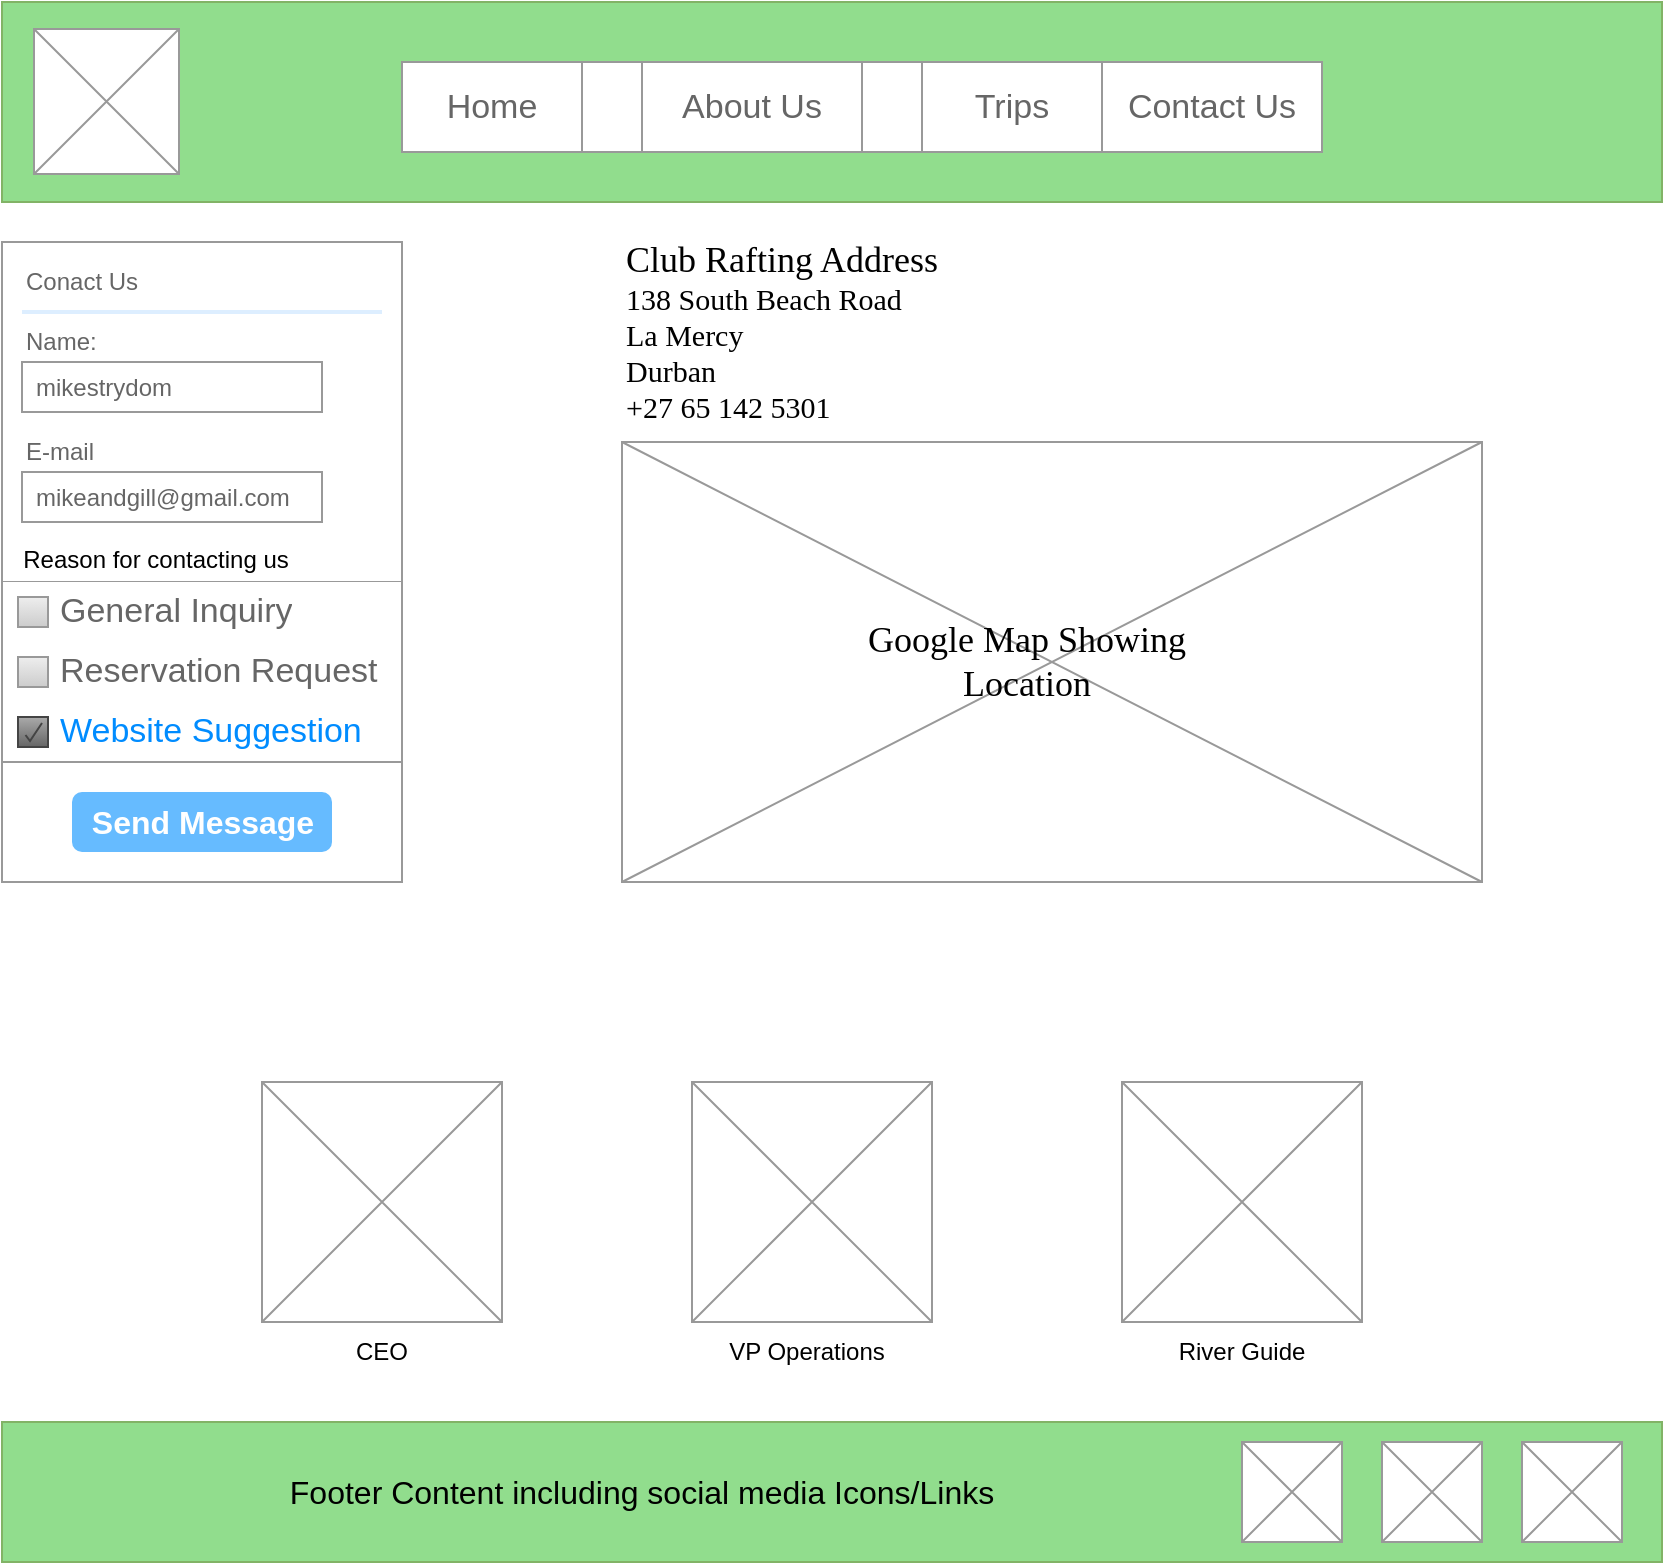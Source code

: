 <mxfile version="24.8.0" pages="2">
  <diagram id="XkNLRLM48PrKir2mhC3h" name="Contact Us">
    <mxGraphModel dx="1434" dy="784" grid="1" gridSize="10" guides="1" tooltips="1" connect="1" arrows="1" fold="1" page="1" pageScale="1" pageWidth="850" pageHeight="1100" math="0" shadow="0">
      <root>
        <mxCell id="0" />
        <mxCell id="1" parent="0" />
        <mxCell id="8GSgDtoo-Hn0maugU2ej-2" value="" style="rounded=0;whiteSpace=wrap;html=1;fillColor=#91dd8d;strokeColor=#82b366;" vertex="1" parent="1">
          <mxGeometry x="10" y="10" width="830" height="100" as="geometry" />
        </mxCell>
        <mxCell id="8GSgDtoo-Hn0maugU2ej-3" value="" style="verticalLabelPosition=bottom;shadow=0;dashed=0;align=center;html=1;verticalAlign=top;strokeWidth=1;shape=mxgraph.mockup.graphics.simpleIcon;strokeColor=#999999;" vertex="1" parent="1">
          <mxGeometry x="26" y="23.5" width="72.5" height="72.5" as="geometry" />
        </mxCell>
        <mxCell id="8GSgDtoo-Hn0maugU2ej-13" value="" style="swimlane;shape=mxgraph.bootstrap.anchor;strokeColor=#999999;fillColor=#ffffff;fontColor=#666666;childLayout=stackLayout;horizontal=0;startSize=0;horizontalStack=1;resizeParent=1;resizeParentMax=0;resizeLast=0;collapsible=0;marginBottom=0;whiteSpace=wrap;html=1;" vertex="1" parent="1">
          <mxGeometry x="210" y="40" width="460" height="45" as="geometry" />
        </mxCell>
        <mxCell id="8GSgDtoo-Hn0maugU2ej-14" value="Home" style="text;strokeColor=inherit;align=center;verticalAlign=middle;spacingLeft=10;spacingRight=10;overflow=hidden;points=[[0,0.5],[1,0.5]];portConstraint=eastwest;rotatable=0;whiteSpace=wrap;html=1;fillColor=inherit;fontColor=inherit;fontSize=17;" vertex="1" parent="8GSgDtoo-Hn0maugU2ej-13">
          <mxGeometry width="90" height="45" as="geometry" />
        </mxCell>
        <mxCell id="8GSgDtoo-Hn0maugU2ej-15" value="" style="text;strokeColor=inherit;align=center;verticalAlign=middle;spacingLeft=10;spacingRight=10;overflow=hidden;points=[[0,0.5],[1,0.5]];portConstraint=eastwest;rotatable=0;whiteSpace=wrap;html=1;fillColor=inherit;fontColor=inherit;fontSize=17;" vertex="1" parent="8GSgDtoo-Hn0maugU2ej-13">
          <mxGeometry x="90" width="30" height="45" as="geometry" />
        </mxCell>
        <mxCell id="8GSgDtoo-Hn0maugU2ej-16" value="About Us" style="text;strokeColor=inherit;align=center;verticalAlign=middle;spacingLeft=10;spacingRight=10;overflow=hidden;points=[[0,0.5],[1,0.5]];portConstraint=eastwest;rotatable=0;whiteSpace=wrap;html=1;fillColor=inherit;fontColor=inherit;fontSize=17;" vertex="1" parent="8GSgDtoo-Hn0maugU2ej-13">
          <mxGeometry x="120" width="110" height="45" as="geometry" />
        </mxCell>
        <mxCell id="8GSgDtoo-Hn0maugU2ej-17" value="" style="text;strokeColor=inherit;align=center;verticalAlign=middle;spacingLeft=10;spacingRight=10;overflow=hidden;points=[[0,0.5],[1,0.5]];portConstraint=eastwest;rotatable=0;whiteSpace=wrap;html=1;fillColor=inherit;fontColor=inherit;fontSize=17;" vertex="1" parent="8GSgDtoo-Hn0maugU2ej-13">
          <mxGeometry x="230" width="30" height="45" as="geometry" />
        </mxCell>
        <mxCell id="8GSgDtoo-Hn0maugU2ej-18" value="Trips" style="text;strokeColor=inherit;align=center;verticalAlign=middle;spacingLeft=10;spacingRight=10;overflow=hidden;points=[[0,0.5],[1,0.5]];portConstraint=eastwest;rotatable=0;whiteSpace=wrap;html=1;fillColor=inherit;fontColor=inherit;fontSize=17;" vertex="1" parent="8GSgDtoo-Hn0maugU2ej-13">
          <mxGeometry x="260" width="90" height="45" as="geometry" />
        </mxCell>
        <mxCell id="8GSgDtoo-Hn0maugU2ej-19" value="Contact Us" style="text;strokeColor=inherit;align=center;verticalAlign=middle;spacingLeft=10;spacingRight=10;overflow=hidden;points=[[0,0.5],[1,0.5]];portConstraint=eastwest;rotatable=0;whiteSpace=wrap;html=1;fillColor=inherit;fontColor=inherit;fontSize=17;" vertex="1" parent="8GSgDtoo-Hn0maugU2ej-13">
          <mxGeometry x="350" width="110" height="45" as="geometry" />
        </mxCell>
        <mxCell id="8GSgDtoo-Hn0maugU2ej-20" value="" style="rounded=0;whiteSpace=wrap;html=1;fillColor=#91dd8d;strokeColor=#82b366;" vertex="1" parent="1">
          <mxGeometry x="10" y="720" width="830" height="70" as="geometry" />
        </mxCell>
        <mxCell id="8GSgDtoo-Hn0maugU2ej-21" value="" style="verticalLabelPosition=bottom;shadow=0;dashed=0;align=center;html=1;verticalAlign=top;strokeWidth=1;shape=mxgraph.mockup.graphics.simpleIcon;strokeColor=#999999;" vertex="1" parent="1">
          <mxGeometry x="630" y="730" width="50" height="50" as="geometry" />
        </mxCell>
        <mxCell id="8GSgDtoo-Hn0maugU2ej-23" value="" style="verticalLabelPosition=bottom;shadow=0;dashed=0;align=center;html=1;verticalAlign=top;strokeWidth=1;shape=mxgraph.mockup.graphics.simpleIcon;strokeColor=#999999;" vertex="1" parent="1">
          <mxGeometry x="770" y="730" width="50" height="50" as="geometry" />
        </mxCell>
        <mxCell id="8GSgDtoo-Hn0maugU2ej-24" value="Footer Content including social media Icons/Links" style="text;html=1;align=center;verticalAlign=middle;whiteSpace=wrap;rounded=0;fontColor=#000000;fontStyle=0;fontSize=16;" vertex="1" parent="1">
          <mxGeometry x="98.5" y="740" width="461.5" height="30" as="geometry" />
        </mxCell>
        <mxCell id="8GSgDtoo-Hn0maugU2ej-25" value="" style="strokeWidth=1;shadow=0;dashed=0;align=center;html=1;shape=mxgraph.mockup.forms.rrect;rSize=0;strokeColor=#999999;fillColor=#ffffff;" vertex="1" parent="1">
          <mxGeometry x="10" y="130" width="200" height="320" as="geometry" />
        </mxCell>
        <mxCell id="8GSgDtoo-Hn0maugU2ej-26" value="Conact Us" style="strokeWidth=1;shadow=0;dashed=0;align=center;html=1;shape=mxgraph.mockup.forms.anchor;fontSize=12;fontColor=#666666;align=left;resizeWidth=1;spacingLeft=0;" vertex="1" parent="8GSgDtoo-Hn0maugU2ej-25">
          <mxGeometry width="100" height="20" relative="1" as="geometry">
            <mxPoint x="10" y="10" as="offset" />
          </mxGeometry>
        </mxCell>
        <mxCell id="8GSgDtoo-Hn0maugU2ej-27" value="" style="shape=line;strokeColor=#ddeeff;strokeWidth=2;html=1;resizeWidth=1;" vertex="1" parent="8GSgDtoo-Hn0maugU2ej-25">
          <mxGeometry width="180" height="10" relative="1" as="geometry">
            <mxPoint x="10" y="30" as="offset" />
          </mxGeometry>
        </mxCell>
        <mxCell id="8GSgDtoo-Hn0maugU2ej-28" value="Name:" style="strokeWidth=1;shadow=0;dashed=0;align=center;html=1;shape=mxgraph.mockup.forms.anchor;fontSize=12;fontColor=#666666;align=left;resizeWidth=1;spacingLeft=0;" vertex="1" parent="8GSgDtoo-Hn0maugU2ej-25">
          <mxGeometry width="100" height="20" relative="1" as="geometry">
            <mxPoint x="10" y="40" as="offset" />
          </mxGeometry>
        </mxCell>
        <mxCell id="8GSgDtoo-Hn0maugU2ej-29" value="mikestrydom" style="strokeWidth=1;shadow=0;dashed=0;align=center;html=1;shape=mxgraph.mockup.forms.rrect;rSize=0;strokeColor=#999999;fontColor=#666666;align=left;spacingLeft=5;resizeWidth=1;" vertex="1" parent="8GSgDtoo-Hn0maugU2ej-25">
          <mxGeometry width="150" height="25" relative="1" as="geometry">
            <mxPoint x="10" y="60" as="offset" />
          </mxGeometry>
        </mxCell>
        <mxCell id="8GSgDtoo-Hn0maugU2ej-30" value="E-mail" style="strokeWidth=1;shadow=0;dashed=0;align=center;html=1;shape=mxgraph.mockup.forms.anchor;fontSize=12;fontColor=#666666;align=left;resizeWidth=1;spacingLeft=0;" vertex="1" parent="8GSgDtoo-Hn0maugU2ej-25">
          <mxGeometry width="100" height="20" relative="1" as="geometry">
            <mxPoint x="10" y="95" as="offset" />
          </mxGeometry>
        </mxCell>
        <mxCell id="8GSgDtoo-Hn0maugU2ej-31" value="mikeandgill@gmail.com" style="strokeWidth=1;shadow=0;dashed=0;align=center;html=1;shape=mxgraph.mockup.forms.rrect;rSize=0;strokeColor=#999999;fontColor=#666666;align=left;spacingLeft=5;resizeWidth=1;" vertex="1" parent="8GSgDtoo-Hn0maugU2ej-25">
          <mxGeometry width="150" height="25" relative="1" as="geometry">
            <mxPoint x="10" y="115" as="offset" />
          </mxGeometry>
        </mxCell>
        <mxCell id="8GSgDtoo-Hn0maugU2ej-36" value="Send Message" style="strokeWidth=1;shadow=0;dashed=0;align=center;html=1;shape=mxgraph.mockup.forms.rrect;rSize=5;strokeColor=none;fontColor=#ffffff;fillColor=#66bbff;fontSize=16;fontStyle=1;" vertex="1" parent="8GSgDtoo-Hn0maugU2ej-25">
          <mxGeometry y="1" width="130" height="30" relative="1" as="geometry">
            <mxPoint x="35" y="-45" as="offset" />
          </mxGeometry>
        </mxCell>
        <mxCell id="8GSgDtoo-Hn0maugU2ej-37" value="Reason for contacting us" style="text;html=1;align=center;verticalAlign=middle;whiteSpace=wrap;rounded=0;" vertex="1" parent="8GSgDtoo-Hn0maugU2ej-25">
          <mxGeometry x="7" y="142.533" width="140" height="32" as="geometry" />
        </mxCell>
        <mxCell id="8GSgDtoo-Hn0maugU2ej-38" value="" style="swimlane;strokeColor=#999999;swimlaneFillColor=#FFFFFF;fillColor=#ffffff;fontColor=#666666;fontStyle=0;childLayout=stackLayout;horizontal=1;startSize=0;horizontalStack=0;resizeParent=1;resizeParentMax=0;resizeLast=0;collapsible=0;marginBottom=0;whiteSpace=wrap;html=1;" vertex="1" parent="1">
          <mxGeometry x="10" y="300" width="200" height="90" as="geometry" />
        </mxCell>
        <mxCell id="8GSgDtoo-Hn0maugU2ej-39" value="General Inquiry" style="text;strokeColor=none;align=left;verticalAlign=middle;spacingLeft=27;spacingRight=10;overflow=hidden;points=[[0,0.5],[1,0.5]];portConstraint=eastwest;rotatable=0;whiteSpace=wrap;html=1;fillColor=none;fontColor=inherit;fontSize=17;" vertex="1" parent="8GSgDtoo-Hn0maugU2ej-38">
          <mxGeometry width="200" height="30" as="geometry" />
        </mxCell>
        <mxCell id="8GSgDtoo-Hn0maugU2ej-40" value="" style="resizable=0;fillColor=#EEEEEE;strokeColor=#999999;gradientColor=#cccccc;html=1;" vertex="1" parent="8GSgDtoo-Hn0maugU2ej-39">
          <mxGeometry y="0.5" width="15" height="15" relative="1" as="geometry">
            <mxPoint x="8" y="-7.5" as="offset" />
          </mxGeometry>
        </mxCell>
        <mxCell id="8GSgDtoo-Hn0maugU2ej-41" value="Reservation Request" style="text;strokeColor=none;align=left;verticalAlign=middle;spacingLeft=27;spacingRight=10;overflow=hidden;points=[[0,0.5],[1,0.5]];portConstraint=eastwest;rotatable=0;whiteSpace=wrap;html=1;rSize=5;fillColor=none;fontColor=inherit;fontSize=17;" vertex="1" parent="8GSgDtoo-Hn0maugU2ej-38">
          <mxGeometry y="30" width="200" height="30" as="geometry" />
        </mxCell>
        <mxCell id="8GSgDtoo-Hn0maugU2ej-42" value="" style="resizable=0;fillColor=#EEEEEE;strokeColor=#999999;gradientColor=#cccccc;html=1;" vertex="1" parent="8GSgDtoo-Hn0maugU2ej-41">
          <mxGeometry y="0.5" width="15" height="15" relative="1" as="geometry">
            <mxPoint x="8" y="-7.5" as="offset" />
          </mxGeometry>
        </mxCell>
        <mxCell id="8GSgDtoo-Hn0maugU2ej-43" value="Website Suggestion" style="text;strokeColor=none;align=left;verticalAlign=middle;spacingLeft=27;spacingRight=10;overflow=hidden;points=[[0,0.5],[1,0.5]];portConstraint=eastwest;rotatable=0;whiteSpace=wrap;html=1;rSize=5;fillColor=none;fontColor=#008CFF;fontSize=17;" vertex="1" parent="8GSgDtoo-Hn0maugU2ej-38">
          <mxGeometry y="60" width="200" height="30" as="geometry" />
        </mxCell>
        <mxCell id="8GSgDtoo-Hn0maugU2ej-44" value="" style="shape=mxgraph.mockup.forms.checkbox;resizable=0;fillColor=#AAAAAA;gradientColor=#666666;strokeColor=#444444;html=1;" vertex="1" parent="8GSgDtoo-Hn0maugU2ej-43">
          <mxGeometry y="0.5" width="15" height="15" relative="1" as="geometry">
            <mxPoint x="8" y="-7.5" as="offset" />
          </mxGeometry>
        </mxCell>
        <mxCell id="8GSgDtoo-Hn0maugU2ej-47" value="&lt;font face=&quot;Verdana&quot; style=&quot;font-size: 18px;&quot;&gt;Club Rafting Address&lt;/font&gt;&lt;div style=&quot;font-size: 15px;&quot;&gt;&lt;font style=&quot;font-size: 15px;&quot; face=&quot;Comic Sans MS&quot;&gt;138 South Beach Road&lt;/font&gt;&lt;/div&gt;&lt;div style=&quot;font-size: 15px;&quot;&gt;&lt;font style=&quot;font-size: 15px;&quot; face=&quot;Comic Sans MS&quot;&gt;La Mercy&lt;/font&gt;&lt;/div&gt;&lt;div style=&quot;font-size: 15px;&quot;&gt;&lt;font style=&quot;font-size: 15px;&quot; face=&quot;Comic Sans MS&quot;&gt;Durban&lt;/font&gt;&lt;/div&gt;&lt;div style=&quot;font-size: 15px;&quot;&gt;&lt;font style=&quot;font-size: 15px;&quot; face=&quot;Comic Sans MS&quot;&gt;+27 65 142 5301&lt;/font&gt;&lt;/div&gt;" style="text;html=1;align=left;verticalAlign=middle;whiteSpace=wrap;rounded=0;" vertex="1" parent="1">
          <mxGeometry x="320" y="160" width="195" height="30" as="geometry" />
        </mxCell>
        <mxCell id="8GSgDtoo-Hn0maugU2ej-50" value="" style="group" vertex="1" connectable="0" parent="1">
          <mxGeometry x="320" y="230" width="430" height="220" as="geometry" />
        </mxCell>
        <mxCell id="8GSgDtoo-Hn0maugU2ej-48" value="" style="verticalLabelPosition=bottom;shadow=0;dashed=0;align=center;html=1;verticalAlign=top;strokeWidth=1;shape=mxgraph.mockup.graphics.simpleIcon;strokeColor=#999999;" vertex="1" parent="8GSgDtoo-Hn0maugU2ej-50">
          <mxGeometry width="430" height="220" as="geometry" />
        </mxCell>
        <mxCell id="8GSgDtoo-Hn0maugU2ej-49" value="&lt;font face=&quot;Comic Sans MS&quot;&gt;&lt;span style=&quot;font-size: 18px;&quot;&gt;Google Map Showing Location&lt;/span&gt;&lt;/font&gt;" style="text;html=1;align=center;verticalAlign=middle;whiteSpace=wrap;rounded=0;" vertex="1" parent="8GSgDtoo-Hn0maugU2ej-50">
          <mxGeometry x="105" y="91.667" width="195" height="36.667" as="geometry" />
        </mxCell>
        <mxCell id="8GSgDtoo-Hn0maugU2ej-51" value="" style="verticalLabelPosition=bottom;shadow=0;dashed=0;align=center;html=1;verticalAlign=top;strokeWidth=1;shape=mxgraph.mockup.graphics.simpleIcon;strokeColor=#999999;flipV=1;" vertex="1" parent="1">
          <mxGeometry x="140" y="550" width="120" height="120" as="geometry" />
        </mxCell>
        <mxCell id="8GSgDtoo-Hn0maugU2ej-52" value="" style="verticalLabelPosition=bottom;shadow=0;dashed=0;align=center;html=1;verticalAlign=top;strokeWidth=1;shape=mxgraph.mockup.graphics.simpleIcon;strokeColor=#999999;flipV=1;" vertex="1" parent="1">
          <mxGeometry x="355" y="550" width="120" height="120" as="geometry" />
        </mxCell>
        <mxCell id="8GSgDtoo-Hn0maugU2ej-53" value="" style="verticalLabelPosition=bottom;shadow=0;dashed=0;align=center;html=1;verticalAlign=top;strokeWidth=1;shape=mxgraph.mockup.graphics.simpleIcon;strokeColor=#999999;flipV=1;" vertex="1" parent="1">
          <mxGeometry x="570" y="550" width="120" height="120" as="geometry" />
        </mxCell>
        <mxCell id="8GSgDtoo-Hn0maugU2ej-54" value="CEO" style="text;html=1;align=center;verticalAlign=middle;whiteSpace=wrap;rounded=0;" vertex="1" parent="1">
          <mxGeometry x="140" y="670" width="120" height="30" as="geometry" />
        </mxCell>
        <mxCell id="8GSgDtoo-Hn0maugU2ej-55" value="VP Operations" style="text;html=1;align=center;verticalAlign=middle;whiteSpace=wrap;rounded=0;" vertex="1" parent="1">
          <mxGeometry x="355" y="670" width="115" height="30" as="geometry" />
        </mxCell>
        <mxCell id="8GSgDtoo-Hn0maugU2ej-56" value="River Guide" style="text;html=1;align=center;verticalAlign=middle;whiteSpace=wrap;rounded=0;" vertex="1" parent="1">
          <mxGeometry x="570" y="670" width="120" height="30" as="geometry" />
        </mxCell>
        <mxCell id="8GSgDtoo-Hn0maugU2ej-57" value="" style="verticalLabelPosition=bottom;shadow=0;dashed=0;align=center;html=1;verticalAlign=top;strokeWidth=1;shape=mxgraph.mockup.graphics.simpleIcon;strokeColor=#999999;" vertex="1" parent="1">
          <mxGeometry x="700" y="730" width="50" height="50" as="geometry" />
        </mxCell>
      </root>
    </mxGraphModel>
  </diagram>
  <diagram id="T9IUQd44NFaYJdKqIchn" name="Trips">
    <mxGraphModel dx="1434" dy="784" grid="1" gridSize="10" guides="1" tooltips="1" connect="1" arrows="1" fold="1" page="1" pageScale="1" pageWidth="850" pageHeight="1100" math="0" shadow="0">
      <root>
        <mxCell id="0" />
        <mxCell id="1" parent="0" />
        <mxCell id="0y9iUDkJB6b4RQu_4Cym-1" value="" style="rounded=0;whiteSpace=wrap;html=1;fillColor=#91dd8d;strokeColor=#82b366;" vertex="1" parent="1">
          <mxGeometry x="10" y="10" width="830" height="100" as="geometry" />
        </mxCell>
        <mxCell id="0y9iUDkJB6b4RQu_4Cym-2" value="" style="verticalLabelPosition=bottom;shadow=0;dashed=0;align=center;html=1;verticalAlign=top;strokeWidth=1;shape=mxgraph.mockup.graphics.simpleIcon;strokeColor=#999999;" vertex="1" parent="1">
          <mxGeometry x="26" y="23.5" width="72.5" height="72.5" as="geometry" />
        </mxCell>
        <mxCell id="0y9iUDkJB6b4RQu_4Cym-3" value="" style="swimlane;shape=mxgraph.bootstrap.anchor;strokeColor=#999999;fillColor=#ffffff;fontColor=#666666;childLayout=stackLayout;horizontal=0;startSize=0;horizontalStack=1;resizeParent=1;resizeParentMax=0;resizeLast=0;collapsible=0;marginBottom=0;whiteSpace=wrap;html=1;" vertex="1" parent="1">
          <mxGeometry x="210" y="40" width="460" height="45" as="geometry" />
        </mxCell>
        <mxCell id="0y9iUDkJB6b4RQu_4Cym-4" value="Home" style="text;strokeColor=inherit;align=center;verticalAlign=middle;spacingLeft=10;spacingRight=10;overflow=hidden;points=[[0,0.5],[1,0.5]];portConstraint=eastwest;rotatable=0;whiteSpace=wrap;html=1;fillColor=inherit;fontColor=inherit;fontSize=17;" vertex="1" parent="0y9iUDkJB6b4RQu_4Cym-3">
          <mxGeometry width="90" height="45" as="geometry" />
        </mxCell>
        <mxCell id="0y9iUDkJB6b4RQu_4Cym-5" value="" style="text;strokeColor=inherit;align=center;verticalAlign=middle;spacingLeft=10;spacingRight=10;overflow=hidden;points=[[0,0.5],[1,0.5]];portConstraint=eastwest;rotatable=0;whiteSpace=wrap;html=1;fillColor=inherit;fontColor=inherit;fontSize=17;" vertex="1" parent="0y9iUDkJB6b4RQu_4Cym-3">
          <mxGeometry x="90" width="30" height="45" as="geometry" />
        </mxCell>
        <mxCell id="0y9iUDkJB6b4RQu_4Cym-6" value="About Us" style="text;strokeColor=inherit;align=center;verticalAlign=middle;spacingLeft=10;spacingRight=10;overflow=hidden;points=[[0,0.5],[1,0.5]];portConstraint=eastwest;rotatable=0;whiteSpace=wrap;html=1;fillColor=inherit;fontColor=inherit;fontSize=17;" vertex="1" parent="0y9iUDkJB6b4RQu_4Cym-3">
          <mxGeometry x="120" width="110" height="45" as="geometry" />
        </mxCell>
        <mxCell id="0y9iUDkJB6b4RQu_4Cym-7" value="" style="text;strokeColor=inherit;align=center;verticalAlign=middle;spacingLeft=10;spacingRight=10;overflow=hidden;points=[[0,0.5],[1,0.5]];portConstraint=eastwest;rotatable=0;whiteSpace=wrap;html=1;fillColor=inherit;fontColor=inherit;fontSize=17;" vertex="1" parent="0y9iUDkJB6b4RQu_4Cym-3">
          <mxGeometry x="230" width="30" height="45" as="geometry" />
        </mxCell>
        <mxCell id="0y9iUDkJB6b4RQu_4Cym-8" value="Trips" style="text;strokeColor=inherit;align=center;verticalAlign=middle;spacingLeft=10;spacingRight=10;overflow=hidden;points=[[0,0.5],[1,0.5]];portConstraint=eastwest;rotatable=0;whiteSpace=wrap;html=1;fillColor=inherit;fontColor=inherit;fontSize=17;" vertex="1" parent="0y9iUDkJB6b4RQu_4Cym-3">
          <mxGeometry x="260" width="90" height="45" as="geometry" />
        </mxCell>
        <mxCell id="0y9iUDkJB6b4RQu_4Cym-9" value="Contact Us" style="text;strokeColor=inherit;align=center;verticalAlign=middle;spacingLeft=10;spacingRight=10;overflow=hidden;points=[[0,0.5],[1,0.5]];portConstraint=eastwest;rotatable=0;whiteSpace=wrap;html=1;fillColor=inherit;fontColor=inherit;fontSize=17;" vertex="1" parent="0y9iUDkJB6b4RQu_4Cym-3">
          <mxGeometry x="350" width="110" height="45" as="geometry" />
        </mxCell>
        <mxCell id="IJB-9OEXQPGj0HF5DRHY-1" value="" style="rounded=0;whiteSpace=wrap;html=1;fillColor=#91dd8d;strokeColor=#82b366;" vertex="1" parent="1">
          <mxGeometry x="10" y="720" width="830" height="70" as="geometry" />
        </mxCell>
        <mxCell id="IJB-9OEXQPGj0HF5DRHY-2" value="" style="verticalLabelPosition=bottom;shadow=0;dashed=0;align=center;html=1;verticalAlign=top;strokeWidth=1;shape=mxgraph.mockup.graphics.simpleIcon;strokeColor=#999999;" vertex="1" parent="1">
          <mxGeometry x="630" y="730" width="50" height="50" as="geometry" />
        </mxCell>
        <mxCell id="IJB-9OEXQPGj0HF5DRHY-3" value="" style="verticalLabelPosition=bottom;shadow=0;dashed=0;align=center;html=1;verticalAlign=top;strokeWidth=1;shape=mxgraph.mockup.graphics.simpleIcon;strokeColor=#999999;" vertex="1" parent="1">
          <mxGeometry x="770" y="730" width="50" height="50" as="geometry" />
        </mxCell>
        <mxCell id="IJB-9OEXQPGj0HF5DRHY-4" value="Footer Content including social media Icons/Links" style="text;html=1;align=center;verticalAlign=middle;whiteSpace=wrap;rounded=0;fontColor=#000000;fontStyle=0;fontSize=16;" vertex="1" parent="1">
          <mxGeometry x="98.5" y="740" width="461.5" height="30" as="geometry" />
        </mxCell>
        <mxCell id="IJB-9OEXQPGj0HF5DRHY-5" value="" style="verticalLabelPosition=bottom;shadow=0;dashed=0;align=center;html=1;verticalAlign=top;strokeWidth=1;shape=mxgraph.mockup.graphics.simpleIcon;strokeColor=#999999;" vertex="1" parent="1">
          <mxGeometry x="700" y="730" width="50" height="50" as="geometry" />
        </mxCell>
      </root>
    </mxGraphModel>
  </diagram>
</mxfile>
